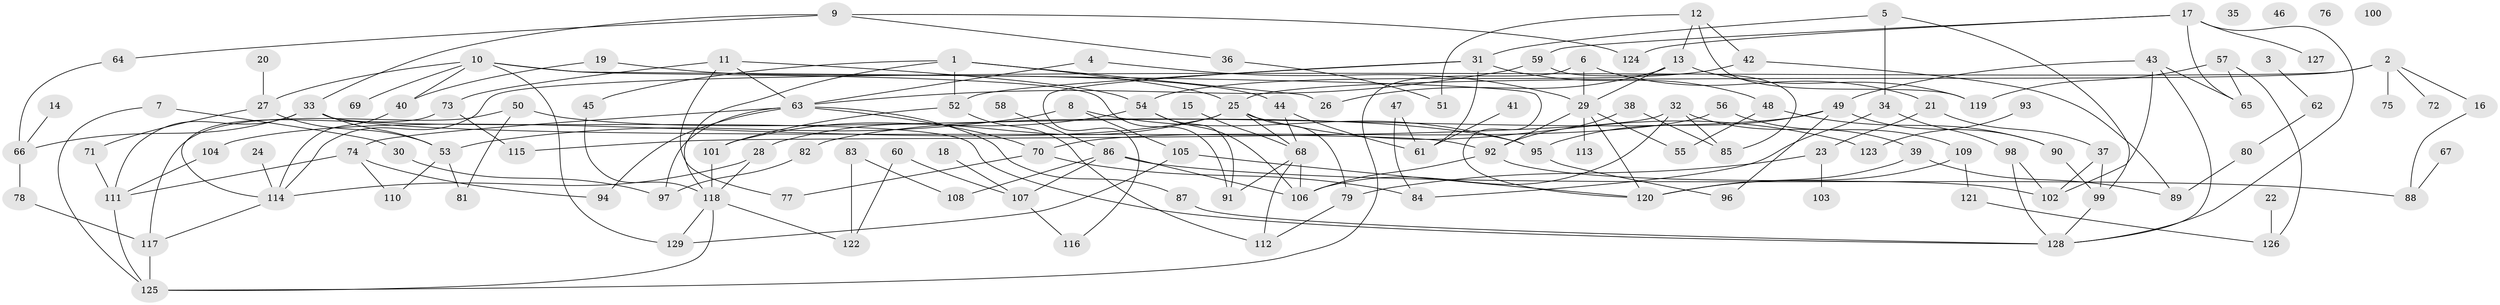 // Generated by graph-tools (version 1.1) at 2025/40/03/09/25 04:40:20]
// undirected, 129 vertices, 191 edges
graph export_dot {
graph [start="1"]
  node [color=gray90,style=filled];
  1;
  2;
  3;
  4;
  5;
  6;
  7;
  8;
  9;
  10;
  11;
  12;
  13;
  14;
  15;
  16;
  17;
  18;
  19;
  20;
  21;
  22;
  23;
  24;
  25;
  26;
  27;
  28;
  29;
  30;
  31;
  32;
  33;
  34;
  35;
  36;
  37;
  38;
  39;
  40;
  41;
  42;
  43;
  44;
  45;
  46;
  47;
  48;
  49;
  50;
  51;
  52;
  53;
  54;
  55;
  56;
  57;
  58;
  59;
  60;
  61;
  62;
  63;
  64;
  65;
  66;
  67;
  68;
  69;
  70;
  71;
  72;
  73;
  74;
  75;
  76;
  77;
  78;
  79;
  80;
  81;
  82;
  83;
  84;
  85;
  86;
  87;
  88;
  89;
  90;
  91;
  92;
  93;
  94;
  95;
  96;
  97;
  98;
  99;
  100;
  101;
  102;
  103;
  104;
  105;
  106;
  107;
  108;
  109;
  110;
  111;
  112;
  113;
  114;
  115;
  116;
  117;
  118;
  119;
  120;
  121;
  122;
  123;
  124;
  125;
  126;
  127;
  128;
  129;
  1 -- 25;
  1 -- 26;
  1 -- 45;
  1 -- 52;
  1 -- 118;
  2 -- 16;
  2 -- 25;
  2 -- 72;
  2 -- 75;
  2 -- 114;
  3 -- 62;
  4 -- 29;
  4 -- 63;
  5 -- 31;
  5 -- 34;
  5 -- 99;
  6 -- 21;
  6 -- 29;
  6 -- 125;
  7 -- 30;
  7 -- 125;
  8 -- 53;
  8 -- 95;
  8 -- 105;
  9 -- 33;
  9 -- 36;
  9 -- 64;
  9 -- 124;
  10 -- 27;
  10 -- 40;
  10 -- 69;
  10 -- 91;
  10 -- 120;
  10 -- 129;
  11 -- 54;
  11 -- 63;
  11 -- 73;
  11 -- 77;
  12 -- 13;
  12 -- 42;
  12 -- 51;
  12 -- 119;
  13 -- 26;
  13 -- 29;
  13 -- 119;
  14 -- 66;
  15 -- 68;
  16 -- 88;
  17 -- 59;
  17 -- 65;
  17 -- 124;
  17 -- 127;
  17 -- 128;
  18 -- 107;
  19 -- 40;
  19 -- 44;
  20 -- 27;
  21 -- 23;
  21 -- 37;
  22 -- 126;
  23 -- 79;
  23 -- 103;
  24 -- 114;
  25 -- 28;
  25 -- 68;
  25 -- 79;
  25 -- 104;
  25 -- 123;
  27 -- 53;
  27 -- 71;
  28 -- 114;
  28 -- 118;
  29 -- 55;
  29 -- 92;
  29 -- 113;
  29 -- 120;
  30 -- 97;
  31 -- 48;
  31 -- 52;
  31 -- 61;
  31 -- 116;
  32 -- 39;
  32 -- 85;
  32 -- 106;
  32 -- 115;
  33 -- 53;
  33 -- 66;
  33 -- 92;
  33 -- 111;
  33 -- 128;
  34 -- 84;
  34 -- 98;
  36 -- 51;
  37 -- 99;
  37 -- 102;
  38 -- 85;
  38 -- 92;
  39 -- 89;
  39 -- 120;
  40 -- 114;
  41 -- 61;
  42 -- 54;
  42 -- 89;
  43 -- 49;
  43 -- 65;
  43 -- 102;
  43 -- 128;
  44 -- 61;
  44 -- 68;
  45 -- 118;
  47 -- 61;
  47 -- 84;
  48 -- 55;
  48 -- 90;
  49 -- 82;
  49 -- 90;
  49 -- 95;
  49 -- 96;
  50 -- 81;
  50 -- 95;
  50 -- 117;
  52 -- 101;
  52 -- 112;
  53 -- 81;
  53 -- 110;
  54 -- 91;
  54 -- 101;
  54 -- 106;
  56 -- 70;
  56 -- 109;
  57 -- 65;
  57 -- 119;
  57 -- 126;
  58 -- 86;
  59 -- 63;
  59 -- 85;
  60 -- 107;
  60 -- 122;
  62 -- 80;
  63 -- 70;
  63 -- 74;
  63 -- 87;
  63 -- 94;
  63 -- 97;
  64 -- 66;
  66 -- 78;
  67 -- 88;
  68 -- 91;
  68 -- 106;
  68 -- 112;
  70 -- 77;
  70 -- 84;
  71 -- 111;
  73 -- 114;
  73 -- 115;
  74 -- 94;
  74 -- 110;
  74 -- 111;
  78 -- 117;
  79 -- 112;
  80 -- 89;
  82 -- 97;
  83 -- 108;
  83 -- 122;
  86 -- 88;
  86 -- 106;
  86 -- 107;
  86 -- 108;
  87 -- 128;
  90 -- 99;
  92 -- 102;
  92 -- 106;
  93 -- 123;
  95 -- 96;
  98 -- 102;
  98 -- 128;
  99 -- 128;
  101 -- 118;
  104 -- 111;
  105 -- 120;
  105 -- 129;
  107 -- 116;
  109 -- 120;
  109 -- 121;
  111 -- 125;
  114 -- 117;
  117 -- 125;
  118 -- 122;
  118 -- 125;
  118 -- 129;
  121 -- 126;
}
